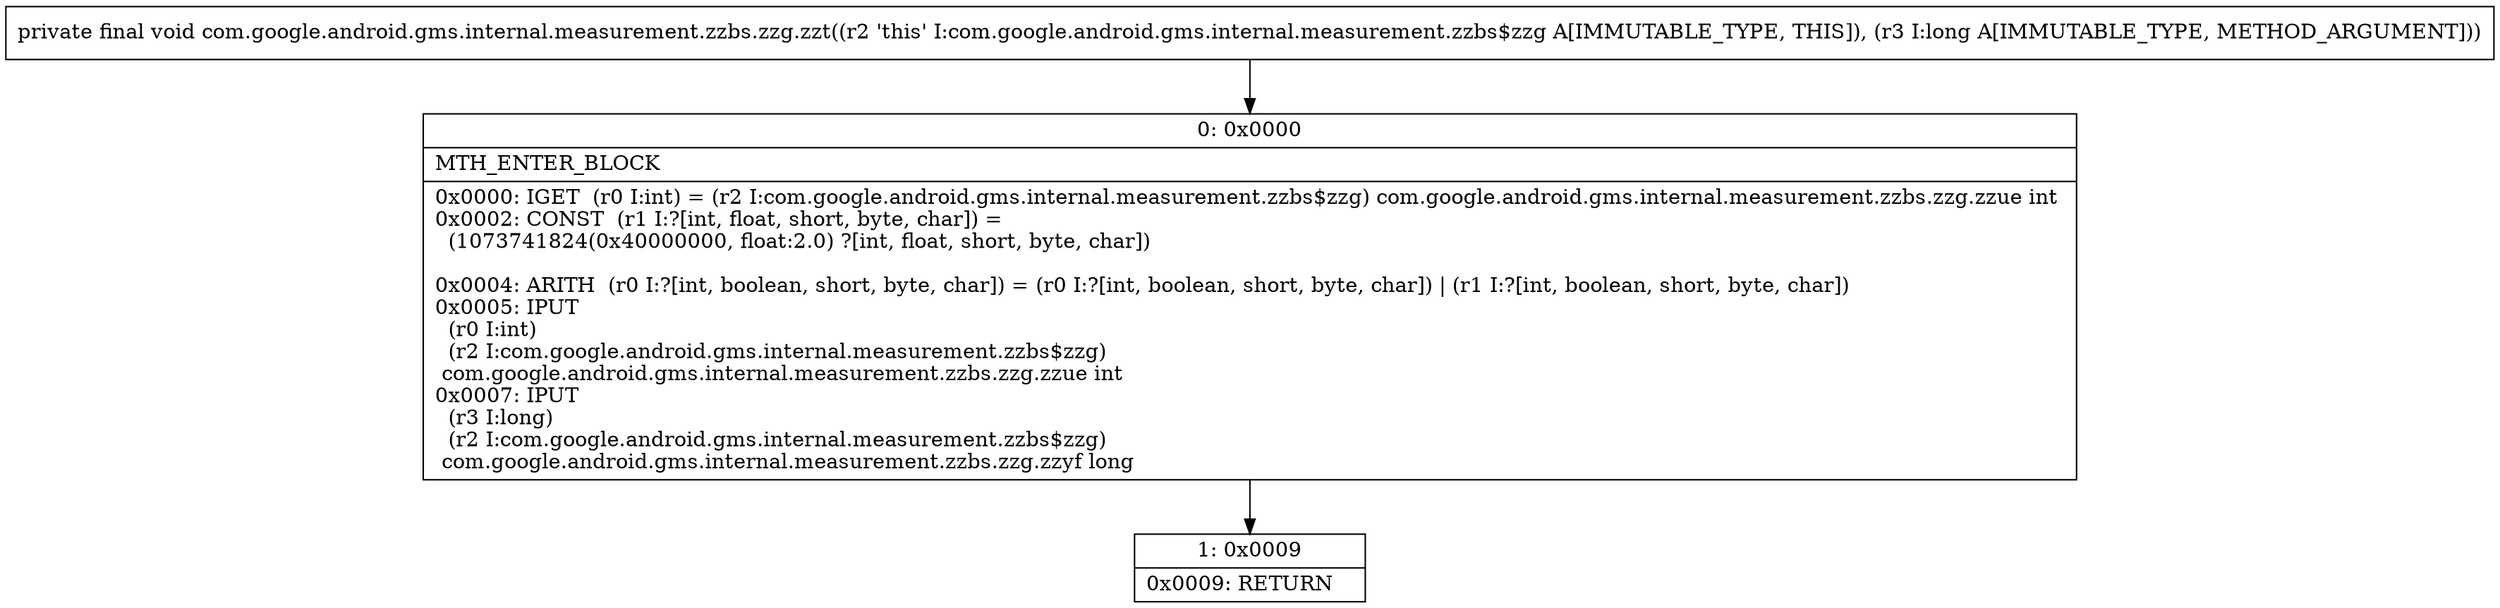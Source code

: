 digraph "CFG forcom.google.android.gms.internal.measurement.zzbs.zzg.zzt(J)V" {
Node_0 [shape=record,label="{0\:\ 0x0000|MTH_ENTER_BLOCK\l|0x0000: IGET  (r0 I:int) = (r2 I:com.google.android.gms.internal.measurement.zzbs$zzg) com.google.android.gms.internal.measurement.zzbs.zzg.zzue int \l0x0002: CONST  (r1 I:?[int, float, short, byte, char]) = \l  (1073741824(0x40000000, float:2.0) ?[int, float, short, byte, char])\l \l0x0004: ARITH  (r0 I:?[int, boolean, short, byte, char]) = (r0 I:?[int, boolean, short, byte, char]) \| (r1 I:?[int, boolean, short, byte, char]) \l0x0005: IPUT  \l  (r0 I:int)\l  (r2 I:com.google.android.gms.internal.measurement.zzbs$zzg)\l com.google.android.gms.internal.measurement.zzbs.zzg.zzue int \l0x0007: IPUT  \l  (r3 I:long)\l  (r2 I:com.google.android.gms.internal.measurement.zzbs$zzg)\l com.google.android.gms.internal.measurement.zzbs.zzg.zzyf long \l}"];
Node_1 [shape=record,label="{1\:\ 0x0009|0x0009: RETURN   \l}"];
MethodNode[shape=record,label="{private final void com.google.android.gms.internal.measurement.zzbs.zzg.zzt((r2 'this' I:com.google.android.gms.internal.measurement.zzbs$zzg A[IMMUTABLE_TYPE, THIS]), (r3 I:long A[IMMUTABLE_TYPE, METHOD_ARGUMENT])) }"];
MethodNode -> Node_0;
Node_0 -> Node_1;
}

